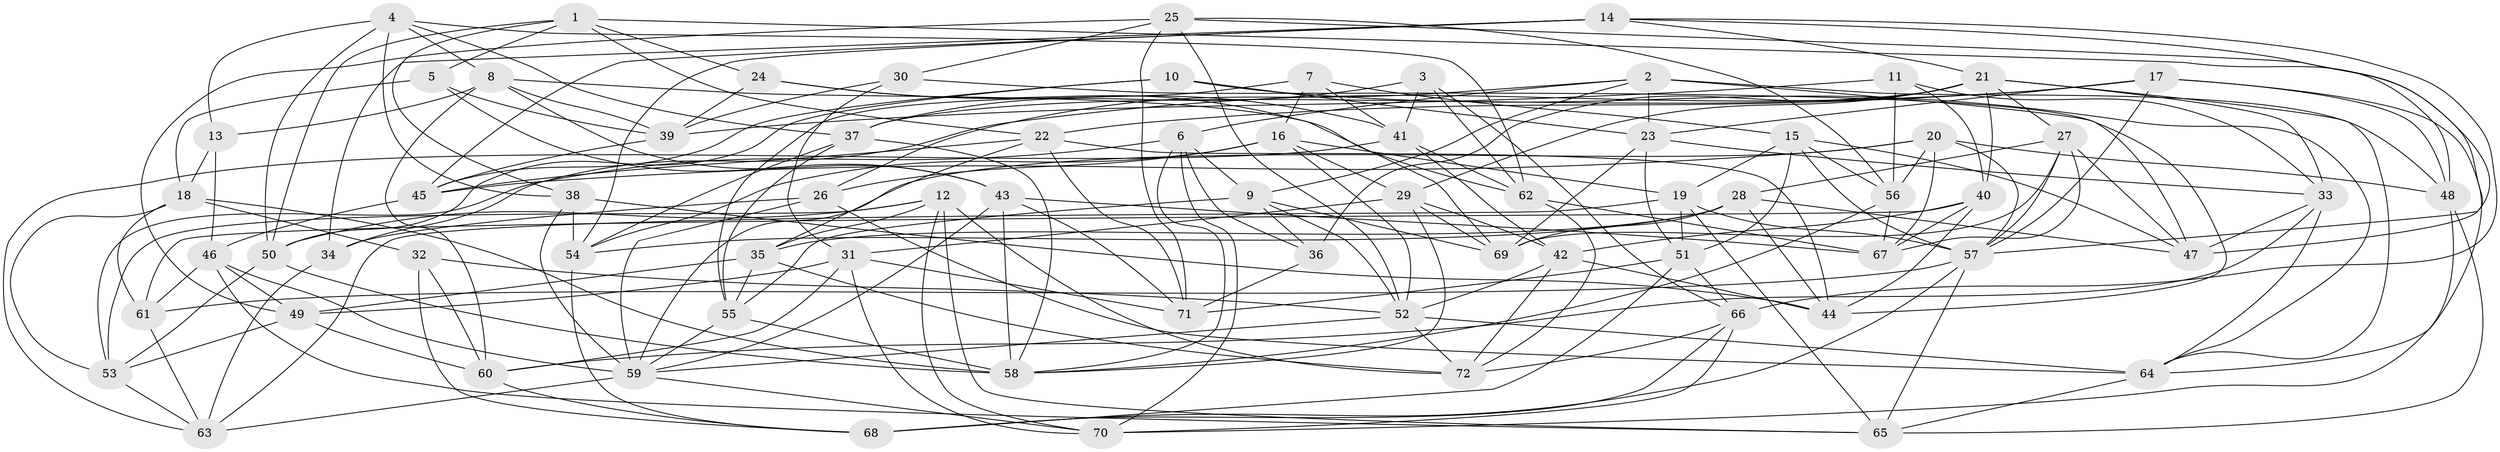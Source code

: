 // original degree distribution, {4: 1.0}
// Generated by graph-tools (version 1.1) at 2025/50/03/09/25 03:50:49]
// undirected, 72 vertices, 210 edges
graph export_dot {
graph [start="1"]
  node [color=gray90,style=filled];
  1;
  2;
  3;
  4;
  5;
  6;
  7;
  8;
  9;
  10;
  11;
  12;
  13;
  14;
  15;
  16;
  17;
  18;
  19;
  20;
  21;
  22;
  23;
  24;
  25;
  26;
  27;
  28;
  29;
  30;
  31;
  32;
  33;
  34;
  35;
  36;
  37;
  38;
  39;
  40;
  41;
  42;
  43;
  44;
  45;
  46;
  47;
  48;
  49;
  50;
  51;
  52;
  53;
  54;
  55;
  56;
  57;
  58;
  59;
  60;
  61;
  62;
  63;
  64;
  65;
  66;
  67;
  68;
  69;
  70;
  71;
  72;
  1 -- 5 [weight=1.0];
  1 -- 22 [weight=1.0];
  1 -- 24 [weight=1.0];
  1 -- 38 [weight=1.0];
  1 -- 48 [weight=1.0];
  1 -- 50 [weight=1.0];
  2 -- 6 [weight=1.0];
  2 -- 9 [weight=1.0];
  2 -- 23 [weight=1.0];
  2 -- 26 [weight=1.0];
  2 -- 47 [weight=1.0];
  2 -- 48 [weight=1.0];
  3 -- 37 [weight=1.0];
  3 -- 41 [weight=1.0];
  3 -- 62 [weight=1.0];
  3 -- 66 [weight=1.0];
  4 -- 8 [weight=1.0];
  4 -- 13 [weight=1.0];
  4 -- 37 [weight=1.0];
  4 -- 38 [weight=1.0];
  4 -- 50 [weight=1.0];
  4 -- 62 [weight=1.0];
  5 -- 18 [weight=1.0];
  5 -- 39 [weight=1.0];
  5 -- 43 [weight=1.0];
  6 -- 9 [weight=1.0];
  6 -- 36 [weight=1.0];
  6 -- 53 [weight=1.0];
  6 -- 58 [weight=1.0];
  6 -- 70 [weight=1.0];
  7 -- 15 [weight=1.0];
  7 -- 16 [weight=1.0];
  7 -- 41 [weight=1.0];
  7 -- 55 [weight=1.0];
  8 -- 13 [weight=1.0];
  8 -- 39 [weight=1.0];
  8 -- 43 [weight=1.0];
  8 -- 60 [weight=1.0];
  8 -- 62 [weight=1.0];
  9 -- 36 [weight=1.0];
  9 -- 52 [weight=1.0];
  9 -- 55 [weight=1.0];
  9 -- 69 [weight=1.0];
  10 -- 23 [weight=1.0];
  10 -- 45 [weight=1.0];
  10 -- 50 [weight=1.0];
  10 -- 64 [weight=1.0];
  11 -- 33 [weight=1.0];
  11 -- 39 [weight=1.0];
  11 -- 40 [weight=1.0];
  11 -- 56 [weight=1.0];
  12 -- 35 [weight=1.0];
  12 -- 50 [weight=1.0];
  12 -- 53 [weight=1.0];
  12 -- 65 [weight=1.0];
  12 -- 70 [weight=1.0];
  12 -- 72 [weight=1.0];
  13 -- 18 [weight=1.0];
  13 -- 46 [weight=1.0];
  14 -- 21 [weight=1.0];
  14 -- 34 [weight=1.0];
  14 -- 45 [weight=1.0];
  14 -- 54 [weight=1.0];
  14 -- 57 [weight=1.0];
  14 -- 66 [weight=1.0];
  15 -- 19 [weight=1.0];
  15 -- 47 [weight=1.0];
  15 -- 51 [weight=1.0];
  15 -- 56 [weight=1.0];
  15 -- 57 [weight=1.0];
  16 -- 19 [weight=1.0];
  16 -- 26 [weight=1.0];
  16 -- 29 [weight=1.0];
  16 -- 52 [weight=1.0];
  16 -- 54 [weight=1.0];
  17 -- 22 [weight=1.0];
  17 -- 23 [weight=1.0];
  17 -- 34 [weight=1.0];
  17 -- 48 [weight=1.0];
  17 -- 57 [weight=1.0];
  17 -- 64 [weight=1.0];
  18 -- 32 [weight=1.0];
  18 -- 53 [weight=1.0];
  18 -- 58 [weight=1.0];
  18 -- 61 [weight=1.0];
  19 -- 51 [weight=1.0];
  19 -- 57 [weight=1.0];
  19 -- 63 [weight=1.0];
  19 -- 65 [weight=1.0];
  20 -- 45 [weight=1.0];
  20 -- 48 [weight=1.0];
  20 -- 56 [weight=1.0];
  20 -- 57 [weight=1.0];
  20 -- 59 [weight=1.0];
  20 -- 67 [weight=1.0];
  21 -- 27 [weight=1.0];
  21 -- 29 [weight=1.0];
  21 -- 33 [weight=1.0];
  21 -- 36 [weight=1.0];
  21 -- 37 [weight=1.0];
  21 -- 40 [weight=1.0];
  21 -- 64 [weight=1.0];
  22 -- 35 [weight=1.0];
  22 -- 44 [weight=1.0];
  22 -- 45 [weight=1.0];
  22 -- 71 [weight=1.0];
  23 -- 33 [weight=1.0];
  23 -- 51 [weight=1.0];
  23 -- 69 [weight=1.0];
  24 -- 39 [weight=1.0];
  24 -- 41 [weight=1.0];
  24 -- 69 [weight=1.0];
  25 -- 30 [weight=1.0];
  25 -- 47 [weight=1.0];
  25 -- 49 [weight=1.0];
  25 -- 52 [weight=1.0];
  25 -- 56 [weight=1.0];
  25 -- 71 [weight=1.0];
  26 -- 34 [weight=1.0];
  26 -- 59 [weight=1.0];
  26 -- 64 [weight=2.0];
  27 -- 28 [weight=1.0];
  27 -- 47 [weight=1.0];
  27 -- 57 [weight=1.0];
  27 -- 67 [weight=1.0];
  27 -- 69 [weight=1.0];
  28 -- 35 [weight=1.0];
  28 -- 44 [weight=1.0];
  28 -- 47 [weight=1.0];
  28 -- 54 [weight=1.0];
  28 -- 69 [weight=1.0];
  29 -- 31 [weight=1.0];
  29 -- 42 [weight=1.0];
  29 -- 58 [weight=1.0];
  29 -- 69 [weight=1.0];
  30 -- 31 [weight=1.0];
  30 -- 39 [weight=1.0];
  30 -- 44 [weight=1.0];
  31 -- 49 [weight=1.0];
  31 -- 60 [weight=1.0];
  31 -- 70 [weight=1.0];
  31 -- 71 [weight=1.0];
  32 -- 52 [weight=1.0];
  32 -- 60 [weight=1.0];
  32 -- 68 [weight=1.0];
  33 -- 47 [weight=1.0];
  33 -- 60 [weight=1.0];
  33 -- 64 [weight=1.0];
  34 -- 63 [weight=1.0];
  35 -- 49 [weight=1.0];
  35 -- 55 [weight=1.0];
  35 -- 72 [weight=1.0];
  36 -- 71 [weight=1.0];
  37 -- 54 [weight=1.0];
  37 -- 55 [weight=1.0];
  37 -- 58 [weight=1.0];
  38 -- 44 [weight=1.0];
  38 -- 54 [weight=1.0];
  38 -- 59 [weight=2.0];
  39 -- 45 [weight=1.0];
  40 -- 42 [weight=1.0];
  40 -- 44 [weight=1.0];
  40 -- 61 [weight=1.0];
  40 -- 67 [weight=1.0];
  41 -- 42 [weight=1.0];
  41 -- 62 [weight=1.0];
  41 -- 63 [weight=1.0];
  42 -- 44 [weight=1.0];
  42 -- 52 [weight=1.0];
  42 -- 72 [weight=1.0];
  43 -- 58 [weight=1.0];
  43 -- 59 [weight=1.0];
  43 -- 67 [weight=1.0];
  43 -- 71 [weight=1.0];
  45 -- 46 [weight=1.0];
  46 -- 49 [weight=1.0];
  46 -- 59 [weight=1.0];
  46 -- 61 [weight=1.0];
  46 -- 65 [weight=1.0];
  48 -- 65 [weight=1.0];
  48 -- 70 [weight=1.0];
  49 -- 53 [weight=1.0];
  49 -- 60 [weight=1.0];
  50 -- 53 [weight=1.0];
  50 -- 58 [weight=1.0];
  51 -- 66 [weight=1.0];
  51 -- 68 [weight=1.0];
  51 -- 71 [weight=1.0];
  52 -- 59 [weight=1.0];
  52 -- 64 [weight=1.0];
  52 -- 72 [weight=1.0];
  53 -- 63 [weight=1.0];
  54 -- 68 [weight=1.0];
  55 -- 58 [weight=1.0];
  55 -- 59 [weight=1.0];
  56 -- 58 [weight=1.0];
  56 -- 67 [weight=1.0];
  57 -- 61 [weight=2.0];
  57 -- 65 [weight=1.0];
  57 -- 68 [weight=1.0];
  59 -- 63 [weight=1.0];
  59 -- 70 [weight=1.0];
  60 -- 68 [weight=1.0];
  61 -- 63 [weight=1.0];
  62 -- 67 [weight=1.0];
  62 -- 72 [weight=1.0];
  64 -- 65 [weight=1.0];
  66 -- 68 [weight=1.0];
  66 -- 70 [weight=1.0];
  66 -- 72 [weight=1.0];
}
